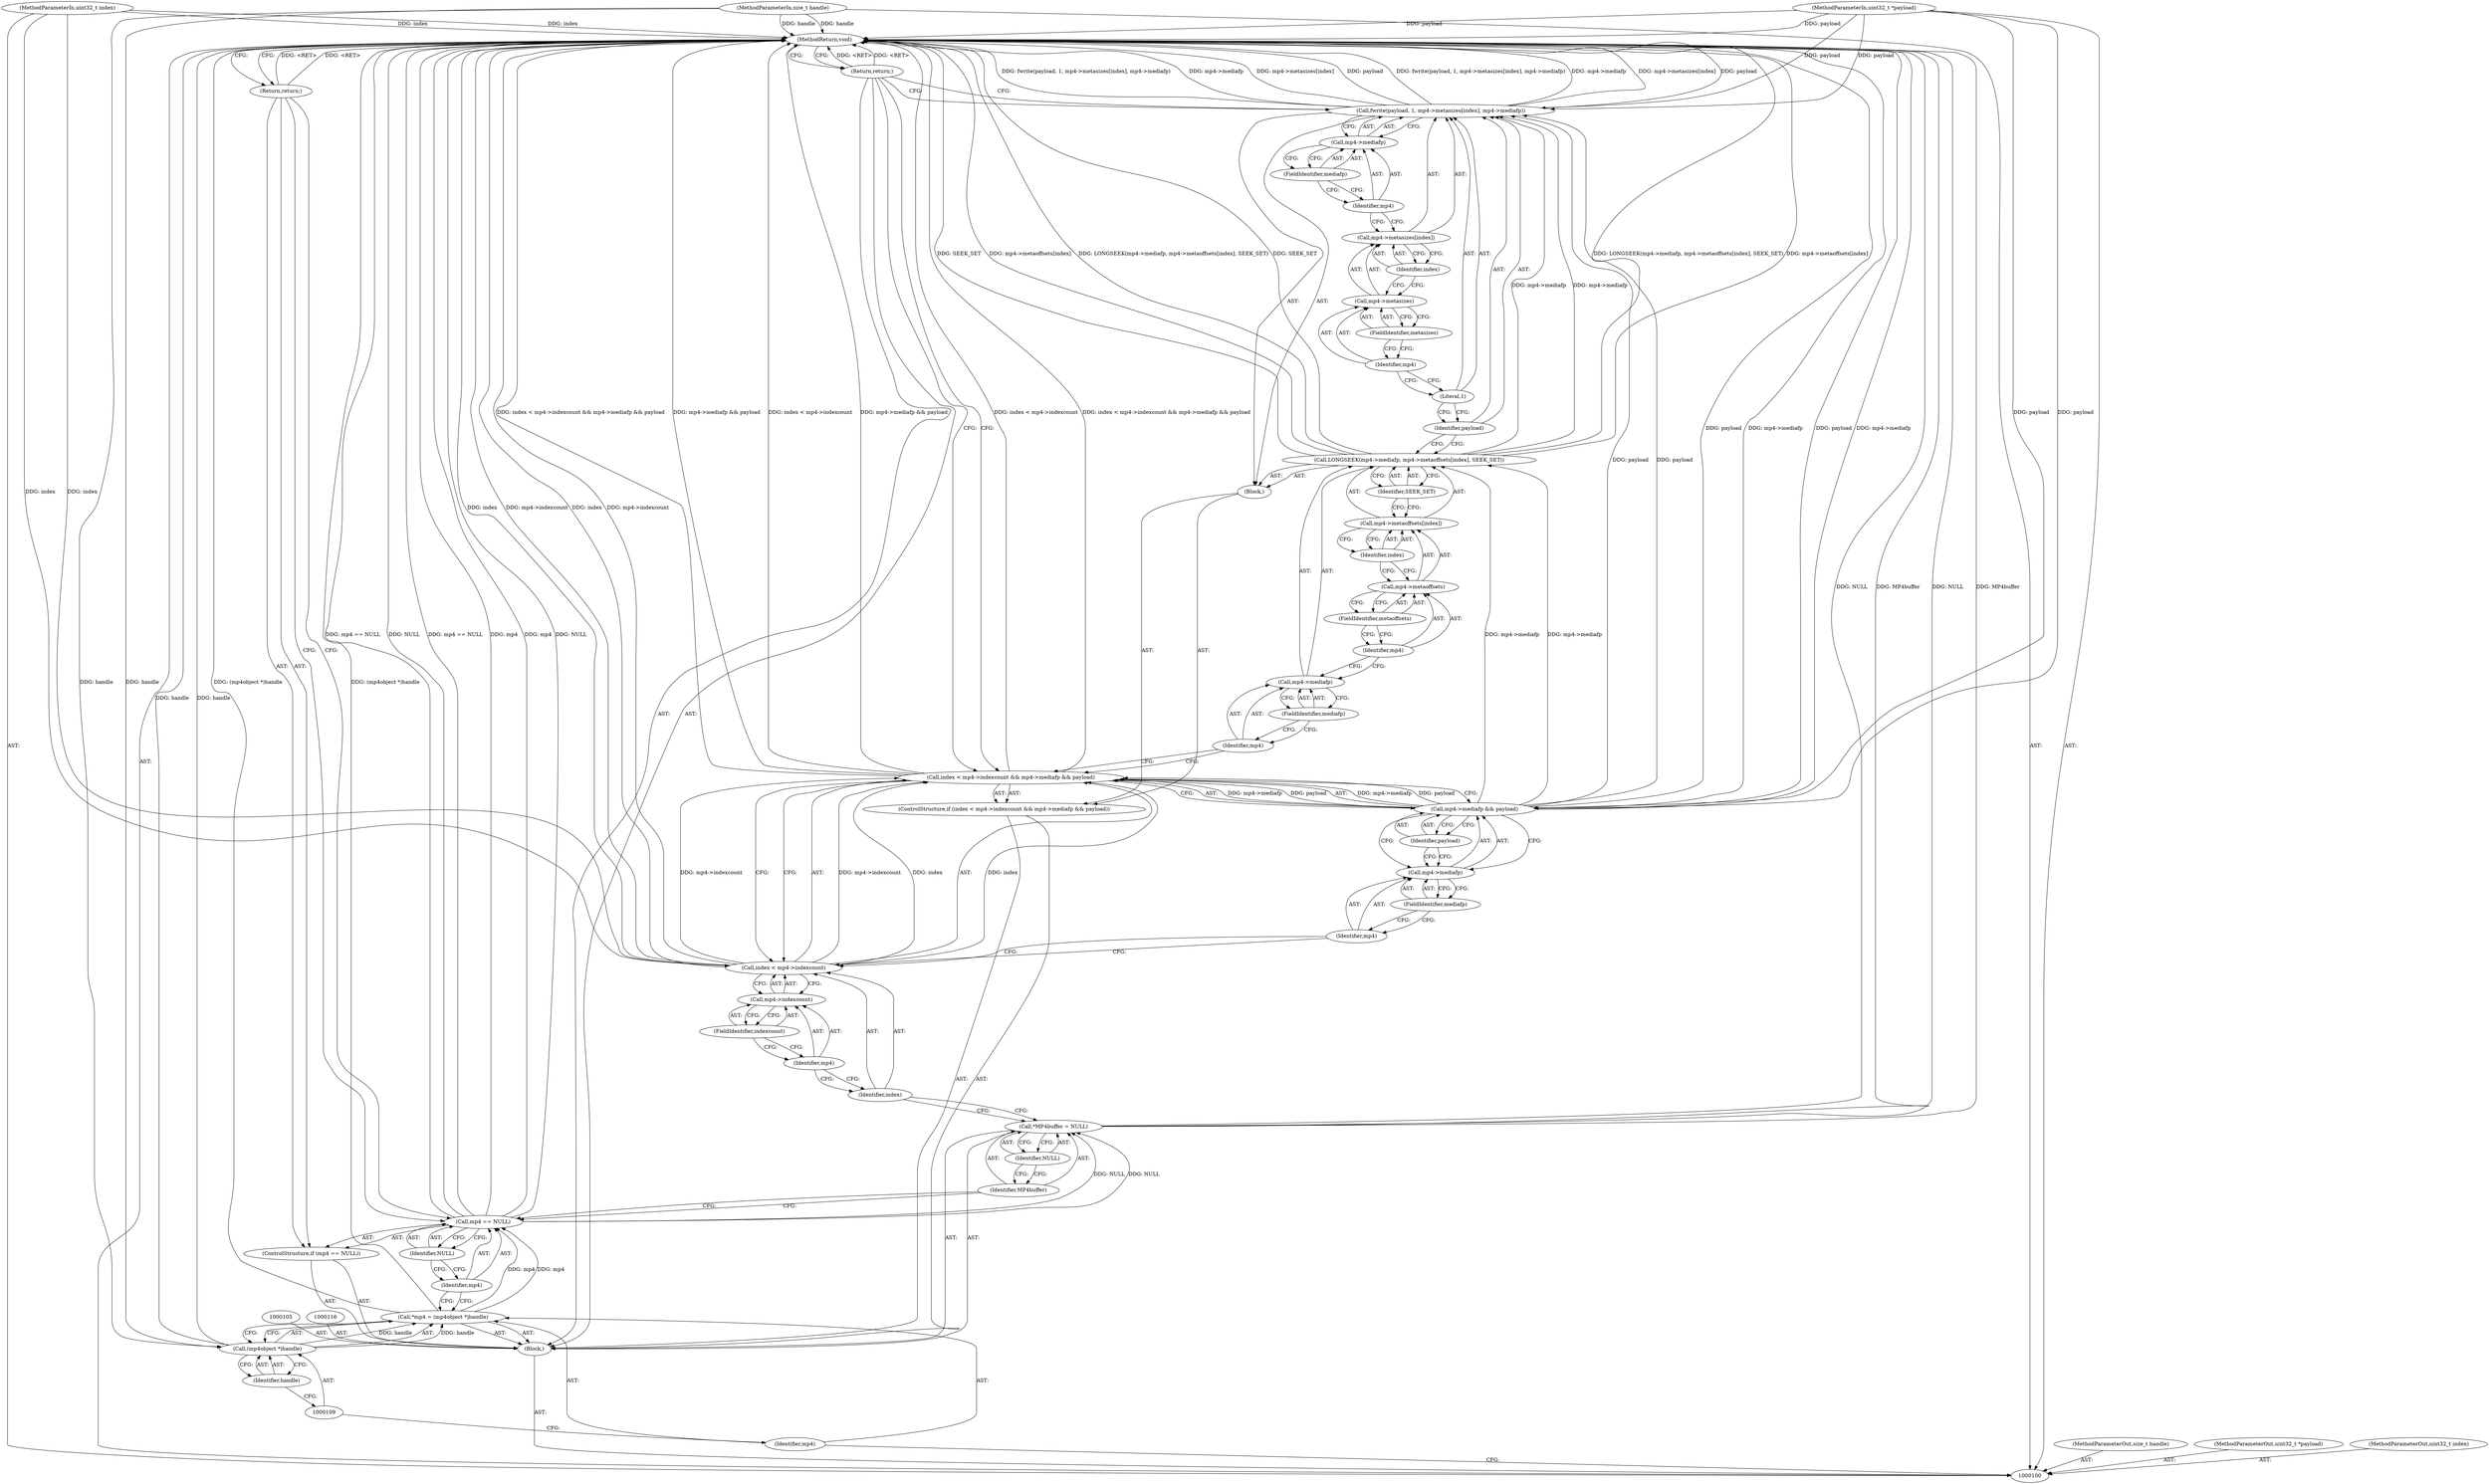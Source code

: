 digraph "1_gpmf-parser_341f12cd5b97ab419e53853ca00176457c9f1681_7" {
"1000155" [label="(MethodReturn,void)"];
"1000101" [label="(MethodParameterIn,size_t handle)"];
"1000212" [label="(MethodParameterOut,size_t handle)"];
"1000102" [label="(MethodParameterIn,uint32_t *payload)"];
"1000213" [label="(MethodParameterOut,uint32_t *payload)"];
"1000103" [label="(MethodParameterIn,uint32_t index)"];
"1000214" [label="(MethodParameterOut,uint32_t index)"];
"1000154" [label="(Return,return;)"];
"1000104" [label="(Block,)"];
"1000106" [label="(Call,*mp4 = (mp4object *)handle)"];
"1000107" [label="(Identifier,mp4)"];
"1000108" [label="(Call,(mp4object *)handle)"];
"1000110" [label="(Identifier,handle)"];
"1000111" [label="(ControlStructure,if (mp4 == NULL))"];
"1000114" [label="(Identifier,NULL)"];
"1000115" [label="(Return,return;)"];
"1000112" [label="(Call,mp4 == NULL)"];
"1000113" [label="(Identifier,mp4)"];
"1000117" [label="(Call,*MP4buffer = NULL)"];
"1000118" [label="(Identifier,MP4buffer)"];
"1000119" [label="(Identifier,NULL)"];
"1000120" [label="(ControlStructure,if (index < mp4->indexcount && mp4->mediafp && payload))"];
"1000124" [label="(Call,mp4->indexcount)"];
"1000125" [label="(Identifier,mp4)"];
"1000126" [label="(FieldIdentifier,indexcount)"];
"1000127" [label="(Call,mp4->mediafp && payload)"];
"1000128" [label="(Call,mp4->mediafp)"];
"1000129" [label="(Identifier,mp4)"];
"1000130" [label="(FieldIdentifier,mediafp)"];
"1000131" [label="(Identifier,payload)"];
"1000121" [label="(Call,index < mp4->indexcount && mp4->mediafp && payload)"];
"1000122" [label="(Call,index < mp4->indexcount)"];
"1000123" [label="(Identifier,index)"];
"1000132" [label="(Block,)"];
"1000134" [label="(Call,mp4->mediafp)"];
"1000135" [label="(Identifier,mp4)"];
"1000136" [label="(FieldIdentifier,mediafp)"];
"1000133" [label="(Call,LONGSEEK(mp4->mediafp, mp4->metaoffsets[index], SEEK_SET))"];
"1000137" [label="(Call,mp4->metaoffsets[index])"];
"1000138" [label="(Call,mp4->metaoffsets)"];
"1000139" [label="(Identifier,mp4)"];
"1000140" [label="(FieldIdentifier,metaoffsets)"];
"1000141" [label="(Identifier,index)"];
"1000142" [label="(Identifier,SEEK_SET)"];
"1000145" [label="(Literal,1)"];
"1000143" [label="(Call,fwrite(payload, 1, mp4->metasizes[index], mp4->mediafp))"];
"1000146" [label="(Call,mp4->metasizes[index])"];
"1000147" [label="(Call,mp4->metasizes)"];
"1000148" [label="(Identifier,mp4)"];
"1000149" [label="(FieldIdentifier,metasizes)"];
"1000150" [label="(Identifier,index)"];
"1000151" [label="(Call,mp4->mediafp)"];
"1000152" [label="(Identifier,mp4)"];
"1000153" [label="(FieldIdentifier,mediafp)"];
"1000144" [label="(Identifier,payload)"];
"1000155" -> "1000100"  [label="AST: "];
"1000155" -> "1000115"  [label="CFG: "];
"1000155" -> "1000154"  [label="CFG: "];
"1000133" -> "1000155"  [label="DDG: SEEK_SET"];
"1000133" -> "1000155"  [label="DDG: LONGSEEK(mp4->mediafp, mp4->metaoffsets[index], SEEK_SET)"];
"1000133" -> "1000155"  [label="DDG: mp4->metaoffsets[index]"];
"1000106" -> "1000155"  [label="DDG: (mp4object *)handle"];
"1000143" -> "1000155"  [label="DDG: mp4->mediafp"];
"1000143" -> "1000155"  [label="DDG: mp4->metasizes[index]"];
"1000143" -> "1000155"  [label="DDG: payload"];
"1000143" -> "1000155"  [label="DDG: fwrite(payload, 1, mp4->metasizes[index], mp4->mediafp)"];
"1000112" -> "1000155"  [label="DDG: NULL"];
"1000112" -> "1000155"  [label="DDG: mp4 == NULL"];
"1000112" -> "1000155"  [label="DDG: mp4"];
"1000122" -> "1000155"  [label="DDG: index"];
"1000122" -> "1000155"  [label="DDG: mp4->indexcount"];
"1000121" -> "1000155"  [label="DDG: index < mp4->indexcount && mp4->mediafp && payload"];
"1000121" -> "1000155"  [label="DDG: mp4->mediafp && payload"];
"1000121" -> "1000155"  [label="DDG: index < mp4->indexcount"];
"1000117" -> "1000155"  [label="DDG: MP4buffer"];
"1000117" -> "1000155"  [label="DDG: NULL"];
"1000127" -> "1000155"  [label="DDG: mp4->mediafp"];
"1000127" -> "1000155"  [label="DDG: payload"];
"1000103" -> "1000155"  [label="DDG: index"];
"1000102" -> "1000155"  [label="DDG: payload"];
"1000101" -> "1000155"  [label="DDG: handle"];
"1000108" -> "1000155"  [label="DDG: handle"];
"1000115" -> "1000155"  [label="DDG: <RET>"];
"1000154" -> "1000155"  [label="DDG: <RET>"];
"1000101" -> "1000100"  [label="AST: "];
"1000101" -> "1000155"  [label="DDG: handle"];
"1000101" -> "1000108"  [label="DDG: handle"];
"1000212" -> "1000100"  [label="AST: "];
"1000102" -> "1000100"  [label="AST: "];
"1000102" -> "1000155"  [label="DDG: payload"];
"1000102" -> "1000127"  [label="DDG: payload"];
"1000102" -> "1000143"  [label="DDG: payload"];
"1000213" -> "1000100"  [label="AST: "];
"1000103" -> "1000100"  [label="AST: "];
"1000103" -> "1000155"  [label="DDG: index"];
"1000103" -> "1000122"  [label="DDG: index"];
"1000214" -> "1000100"  [label="AST: "];
"1000154" -> "1000104"  [label="AST: "];
"1000154" -> "1000143"  [label="CFG: "];
"1000154" -> "1000121"  [label="CFG: "];
"1000155" -> "1000154"  [label="CFG: "];
"1000154" -> "1000155"  [label="DDG: <RET>"];
"1000104" -> "1000100"  [label="AST: "];
"1000105" -> "1000104"  [label="AST: "];
"1000106" -> "1000104"  [label="AST: "];
"1000111" -> "1000104"  [label="AST: "];
"1000116" -> "1000104"  [label="AST: "];
"1000117" -> "1000104"  [label="AST: "];
"1000120" -> "1000104"  [label="AST: "];
"1000154" -> "1000104"  [label="AST: "];
"1000106" -> "1000104"  [label="AST: "];
"1000106" -> "1000108"  [label="CFG: "];
"1000107" -> "1000106"  [label="AST: "];
"1000108" -> "1000106"  [label="AST: "];
"1000113" -> "1000106"  [label="CFG: "];
"1000106" -> "1000155"  [label="DDG: (mp4object *)handle"];
"1000108" -> "1000106"  [label="DDG: handle"];
"1000106" -> "1000112"  [label="DDG: mp4"];
"1000107" -> "1000106"  [label="AST: "];
"1000107" -> "1000100"  [label="CFG: "];
"1000109" -> "1000107"  [label="CFG: "];
"1000108" -> "1000106"  [label="AST: "];
"1000108" -> "1000110"  [label="CFG: "];
"1000109" -> "1000108"  [label="AST: "];
"1000110" -> "1000108"  [label="AST: "];
"1000106" -> "1000108"  [label="CFG: "];
"1000108" -> "1000155"  [label="DDG: handle"];
"1000108" -> "1000106"  [label="DDG: handle"];
"1000101" -> "1000108"  [label="DDG: handle"];
"1000110" -> "1000108"  [label="AST: "];
"1000110" -> "1000109"  [label="CFG: "];
"1000108" -> "1000110"  [label="CFG: "];
"1000111" -> "1000104"  [label="AST: "];
"1000112" -> "1000111"  [label="AST: "];
"1000115" -> "1000111"  [label="AST: "];
"1000114" -> "1000112"  [label="AST: "];
"1000114" -> "1000113"  [label="CFG: "];
"1000112" -> "1000114"  [label="CFG: "];
"1000115" -> "1000111"  [label="AST: "];
"1000115" -> "1000112"  [label="CFG: "];
"1000155" -> "1000115"  [label="CFG: "];
"1000115" -> "1000155"  [label="DDG: <RET>"];
"1000112" -> "1000111"  [label="AST: "];
"1000112" -> "1000114"  [label="CFG: "];
"1000113" -> "1000112"  [label="AST: "];
"1000114" -> "1000112"  [label="AST: "];
"1000115" -> "1000112"  [label="CFG: "];
"1000118" -> "1000112"  [label="CFG: "];
"1000112" -> "1000155"  [label="DDG: NULL"];
"1000112" -> "1000155"  [label="DDG: mp4 == NULL"];
"1000112" -> "1000155"  [label="DDG: mp4"];
"1000106" -> "1000112"  [label="DDG: mp4"];
"1000112" -> "1000117"  [label="DDG: NULL"];
"1000113" -> "1000112"  [label="AST: "];
"1000113" -> "1000106"  [label="CFG: "];
"1000114" -> "1000113"  [label="CFG: "];
"1000117" -> "1000104"  [label="AST: "];
"1000117" -> "1000119"  [label="CFG: "];
"1000118" -> "1000117"  [label="AST: "];
"1000119" -> "1000117"  [label="AST: "];
"1000123" -> "1000117"  [label="CFG: "];
"1000117" -> "1000155"  [label="DDG: MP4buffer"];
"1000117" -> "1000155"  [label="DDG: NULL"];
"1000112" -> "1000117"  [label="DDG: NULL"];
"1000118" -> "1000117"  [label="AST: "];
"1000118" -> "1000112"  [label="CFG: "];
"1000119" -> "1000118"  [label="CFG: "];
"1000119" -> "1000117"  [label="AST: "];
"1000119" -> "1000118"  [label="CFG: "];
"1000117" -> "1000119"  [label="CFG: "];
"1000120" -> "1000104"  [label="AST: "];
"1000121" -> "1000120"  [label="AST: "];
"1000132" -> "1000120"  [label="AST: "];
"1000124" -> "1000122"  [label="AST: "];
"1000124" -> "1000126"  [label="CFG: "];
"1000125" -> "1000124"  [label="AST: "];
"1000126" -> "1000124"  [label="AST: "];
"1000122" -> "1000124"  [label="CFG: "];
"1000125" -> "1000124"  [label="AST: "];
"1000125" -> "1000123"  [label="CFG: "];
"1000126" -> "1000125"  [label="CFG: "];
"1000126" -> "1000124"  [label="AST: "];
"1000126" -> "1000125"  [label="CFG: "];
"1000124" -> "1000126"  [label="CFG: "];
"1000127" -> "1000121"  [label="AST: "];
"1000127" -> "1000128"  [label="CFG: "];
"1000127" -> "1000131"  [label="CFG: "];
"1000128" -> "1000127"  [label="AST: "];
"1000131" -> "1000127"  [label="AST: "];
"1000121" -> "1000127"  [label="CFG: "];
"1000127" -> "1000155"  [label="DDG: mp4->mediafp"];
"1000127" -> "1000155"  [label="DDG: payload"];
"1000127" -> "1000121"  [label="DDG: mp4->mediafp"];
"1000127" -> "1000121"  [label="DDG: payload"];
"1000102" -> "1000127"  [label="DDG: payload"];
"1000127" -> "1000133"  [label="DDG: mp4->mediafp"];
"1000127" -> "1000143"  [label="DDG: payload"];
"1000128" -> "1000127"  [label="AST: "];
"1000128" -> "1000130"  [label="CFG: "];
"1000129" -> "1000128"  [label="AST: "];
"1000130" -> "1000128"  [label="AST: "];
"1000131" -> "1000128"  [label="CFG: "];
"1000127" -> "1000128"  [label="CFG: "];
"1000129" -> "1000128"  [label="AST: "];
"1000129" -> "1000122"  [label="CFG: "];
"1000130" -> "1000129"  [label="CFG: "];
"1000130" -> "1000128"  [label="AST: "];
"1000130" -> "1000129"  [label="CFG: "];
"1000128" -> "1000130"  [label="CFG: "];
"1000131" -> "1000127"  [label="AST: "];
"1000131" -> "1000128"  [label="CFG: "];
"1000127" -> "1000131"  [label="CFG: "];
"1000121" -> "1000120"  [label="AST: "];
"1000121" -> "1000122"  [label="CFG: "];
"1000121" -> "1000127"  [label="CFG: "];
"1000122" -> "1000121"  [label="AST: "];
"1000127" -> "1000121"  [label="AST: "];
"1000135" -> "1000121"  [label="CFG: "];
"1000154" -> "1000121"  [label="CFG: "];
"1000121" -> "1000155"  [label="DDG: index < mp4->indexcount && mp4->mediafp && payload"];
"1000121" -> "1000155"  [label="DDG: mp4->mediafp && payload"];
"1000121" -> "1000155"  [label="DDG: index < mp4->indexcount"];
"1000122" -> "1000121"  [label="DDG: index"];
"1000122" -> "1000121"  [label="DDG: mp4->indexcount"];
"1000127" -> "1000121"  [label="DDG: mp4->mediafp"];
"1000127" -> "1000121"  [label="DDG: payload"];
"1000122" -> "1000121"  [label="AST: "];
"1000122" -> "1000124"  [label="CFG: "];
"1000123" -> "1000122"  [label="AST: "];
"1000124" -> "1000122"  [label="AST: "];
"1000129" -> "1000122"  [label="CFG: "];
"1000121" -> "1000122"  [label="CFG: "];
"1000122" -> "1000155"  [label="DDG: index"];
"1000122" -> "1000155"  [label="DDG: mp4->indexcount"];
"1000122" -> "1000121"  [label="DDG: index"];
"1000122" -> "1000121"  [label="DDG: mp4->indexcount"];
"1000103" -> "1000122"  [label="DDG: index"];
"1000123" -> "1000122"  [label="AST: "];
"1000123" -> "1000117"  [label="CFG: "];
"1000125" -> "1000123"  [label="CFG: "];
"1000132" -> "1000120"  [label="AST: "];
"1000133" -> "1000132"  [label="AST: "];
"1000143" -> "1000132"  [label="AST: "];
"1000134" -> "1000133"  [label="AST: "];
"1000134" -> "1000136"  [label="CFG: "];
"1000135" -> "1000134"  [label="AST: "];
"1000136" -> "1000134"  [label="AST: "];
"1000139" -> "1000134"  [label="CFG: "];
"1000135" -> "1000134"  [label="AST: "];
"1000135" -> "1000121"  [label="CFG: "];
"1000136" -> "1000135"  [label="CFG: "];
"1000136" -> "1000134"  [label="AST: "];
"1000136" -> "1000135"  [label="CFG: "];
"1000134" -> "1000136"  [label="CFG: "];
"1000133" -> "1000132"  [label="AST: "];
"1000133" -> "1000142"  [label="CFG: "];
"1000134" -> "1000133"  [label="AST: "];
"1000137" -> "1000133"  [label="AST: "];
"1000142" -> "1000133"  [label="AST: "];
"1000144" -> "1000133"  [label="CFG: "];
"1000133" -> "1000155"  [label="DDG: SEEK_SET"];
"1000133" -> "1000155"  [label="DDG: LONGSEEK(mp4->mediafp, mp4->metaoffsets[index], SEEK_SET)"];
"1000133" -> "1000155"  [label="DDG: mp4->metaoffsets[index]"];
"1000127" -> "1000133"  [label="DDG: mp4->mediafp"];
"1000133" -> "1000143"  [label="DDG: mp4->mediafp"];
"1000137" -> "1000133"  [label="AST: "];
"1000137" -> "1000141"  [label="CFG: "];
"1000138" -> "1000137"  [label="AST: "];
"1000141" -> "1000137"  [label="AST: "];
"1000142" -> "1000137"  [label="CFG: "];
"1000138" -> "1000137"  [label="AST: "];
"1000138" -> "1000140"  [label="CFG: "];
"1000139" -> "1000138"  [label="AST: "];
"1000140" -> "1000138"  [label="AST: "];
"1000141" -> "1000138"  [label="CFG: "];
"1000139" -> "1000138"  [label="AST: "];
"1000139" -> "1000134"  [label="CFG: "];
"1000140" -> "1000139"  [label="CFG: "];
"1000140" -> "1000138"  [label="AST: "];
"1000140" -> "1000139"  [label="CFG: "];
"1000138" -> "1000140"  [label="CFG: "];
"1000141" -> "1000137"  [label="AST: "];
"1000141" -> "1000138"  [label="CFG: "];
"1000137" -> "1000141"  [label="CFG: "];
"1000142" -> "1000133"  [label="AST: "];
"1000142" -> "1000137"  [label="CFG: "];
"1000133" -> "1000142"  [label="CFG: "];
"1000145" -> "1000143"  [label="AST: "];
"1000145" -> "1000144"  [label="CFG: "];
"1000148" -> "1000145"  [label="CFG: "];
"1000143" -> "1000132"  [label="AST: "];
"1000143" -> "1000151"  [label="CFG: "];
"1000144" -> "1000143"  [label="AST: "];
"1000145" -> "1000143"  [label="AST: "];
"1000146" -> "1000143"  [label="AST: "];
"1000151" -> "1000143"  [label="AST: "];
"1000154" -> "1000143"  [label="CFG: "];
"1000143" -> "1000155"  [label="DDG: mp4->mediafp"];
"1000143" -> "1000155"  [label="DDG: mp4->metasizes[index]"];
"1000143" -> "1000155"  [label="DDG: payload"];
"1000143" -> "1000155"  [label="DDG: fwrite(payload, 1, mp4->metasizes[index], mp4->mediafp)"];
"1000127" -> "1000143"  [label="DDG: payload"];
"1000102" -> "1000143"  [label="DDG: payload"];
"1000133" -> "1000143"  [label="DDG: mp4->mediafp"];
"1000146" -> "1000143"  [label="AST: "];
"1000146" -> "1000150"  [label="CFG: "];
"1000147" -> "1000146"  [label="AST: "];
"1000150" -> "1000146"  [label="AST: "];
"1000152" -> "1000146"  [label="CFG: "];
"1000147" -> "1000146"  [label="AST: "];
"1000147" -> "1000149"  [label="CFG: "];
"1000148" -> "1000147"  [label="AST: "];
"1000149" -> "1000147"  [label="AST: "];
"1000150" -> "1000147"  [label="CFG: "];
"1000148" -> "1000147"  [label="AST: "];
"1000148" -> "1000145"  [label="CFG: "];
"1000149" -> "1000148"  [label="CFG: "];
"1000149" -> "1000147"  [label="AST: "];
"1000149" -> "1000148"  [label="CFG: "];
"1000147" -> "1000149"  [label="CFG: "];
"1000150" -> "1000146"  [label="AST: "];
"1000150" -> "1000147"  [label="CFG: "];
"1000146" -> "1000150"  [label="CFG: "];
"1000151" -> "1000143"  [label="AST: "];
"1000151" -> "1000153"  [label="CFG: "];
"1000152" -> "1000151"  [label="AST: "];
"1000153" -> "1000151"  [label="AST: "];
"1000143" -> "1000151"  [label="CFG: "];
"1000152" -> "1000151"  [label="AST: "];
"1000152" -> "1000146"  [label="CFG: "];
"1000153" -> "1000152"  [label="CFG: "];
"1000153" -> "1000151"  [label="AST: "];
"1000153" -> "1000152"  [label="CFG: "];
"1000151" -> "1000153"  [label="CFG: "];
"1000144" -> "1000143"  [label="AST: "];
"1000144" -> "1000133"  [label="CFG: "];
"1000145" -> "1000144"  [label="CFG: "];
}
